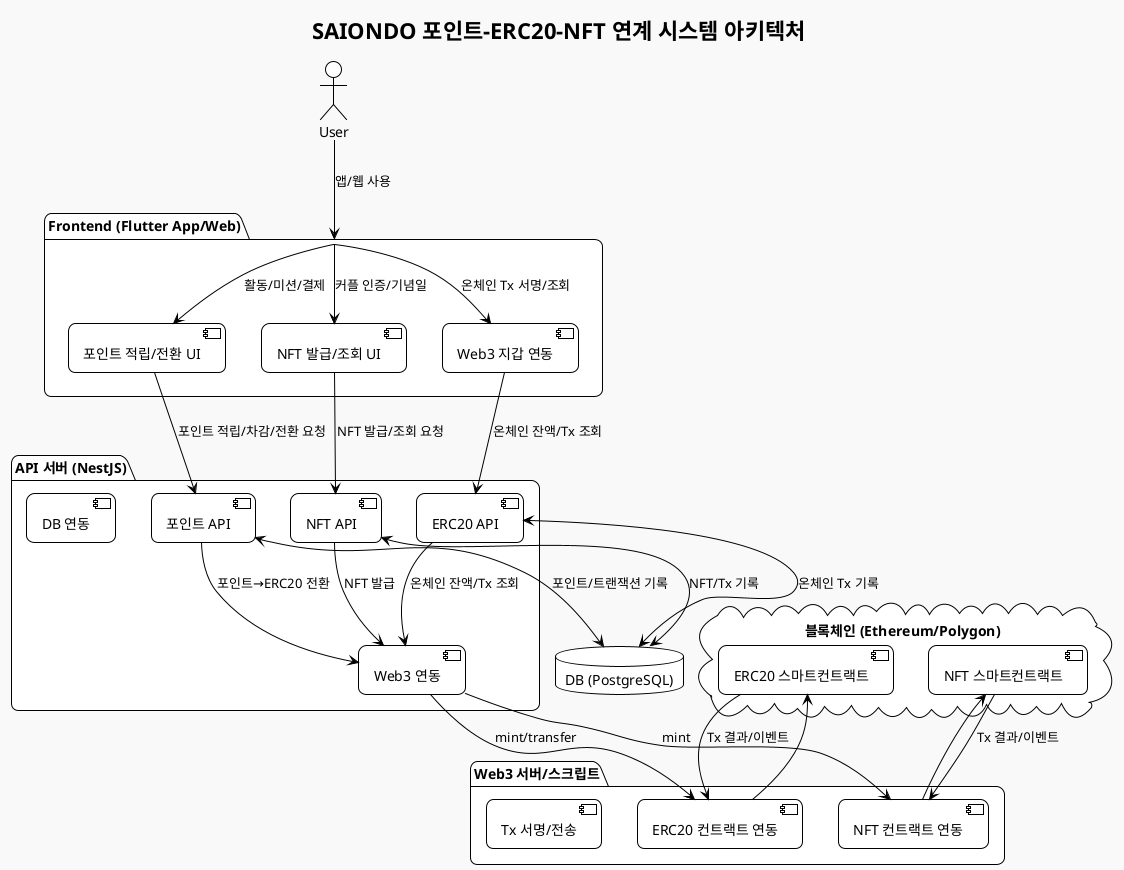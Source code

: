@startuml
!theme plain
skinparam componentStyle uml2
skinparam shadowing false
skinparam roundcorner 15
skinparam monochrome true
skinparam backgroundColor #F9F9F9
skinparam ArrowColor Black
skinparam ArrowFontColor Black
skinparam defaultFontName "Nanum Gothic"

title SAIONDO 포인트-ERC20-NFT 연계 시스템 아키텍처

actor User as U

package "Frontend (Flutter App/Web)" as FE {
  [포인트 적립/전환 UI]
  [NFT 발급/조회 UI]
  [Web3 지갑 연동]
}

package "API 서버 (NestJS)" as API {
  [포인트 API]
  [ERC20 API]
  [NFT API]
  [DB 연동]
  [Web3 연동]
}

database "DB (PostgreSQL)" as DB

package "Web3 서버/스크립트" as W3 {
  [ERC20 컨트랙트 연동]
  [NFT 컨트랙트 연동]
  [Tx 서명/전송]
}

cloud "블록체인 (Ethereum/Polygon)" as BC {
  [ERC20 스마트컨트랙트]
  [NFT 스마트컨트랙트]
}

' 사용자 → 프론트엔드
U --> FE : 앱/웹 사용

' 프론트엔드 내부 흐름
FE --> [포인트 적립/전환 UI] : 활동/미션/결제
FE --> [NFT 발급/조회 UI] : 커플 인증/기념일
FE --> [Web3 지갑 연동] : 온체인 Tx 서명/조회

' 프론트엔드 → API 서버
[포인트 적립/전환 UI] --> [포인트 API] : 포인트 적립/차감/전환 요청
[NFT 발급/조회 UI] --> [NFT API] : NFT 발급/조회 요청
[Web3 지갑 연동] --> [ERC20 API] : 온체인 잔액/Tx 조회

' API 서버 ↔ DB
[포인트 API] <--> DB : 포인트/트랜잭션 기록
[NFT API] <--> DB : NFT/Tx 기록
[ERC20 API] <--> DB : 온체인 Tx 기록

' API 서버 → Web3 서버
[포인트 API] --> [Web3 연동] : 포인트→ERC20 전환
[NFT API] --> [Web3 연동] : NFT 발급
[ERC20 API] --> [Web3 연동] : 온체인 잔액/Tx 조회

' Web3 서버 내부
[Web3 연동] --> [ERC20 컨트랙트 연동] : mint/transfer
[Web3 연동] --> [NFT 컨트랙트 연동] : mint

' Web3 서버 → 블록체인
[ERC20 컨트랙트 연동] --> [ERC20 스마트컨트랙트]
[NFT 컨트랙트 연동] --> [NFT 스마트컨트랙트]

' 블록체인 → Web3 서버 (이벤트/Tx 결과)
[ERC20 스마트컨트랙트] --> [ERC20 컨트랙트 연동] : Tx 결과/이벤트
[NFT 스마트컨트랙트] --> [NFT 컨트랙트 연동] : Tx 결과/이벤트

@enduml
